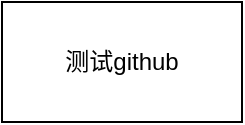 <mxfile version="19.0.3" type="github"><diagram id="RaNiFW3p9OoUsURwtMz2" name="Page-1"><mxGraphModel dx="1038" dy="515" grid="1" gridSize="10" guides="1" tooltips="1" connect="1" arrows="1" fold="1" page="1" pageScale="1" pageWidth="827" pageHeight="1169" math="0" shadow="0"><root><mxCell id="0"/><mxCell id="1" parent="0"/><mxCell id="ALBf1Ahdj-yGmgJCyGnV-1" value="测试github" style="rounded=0;whiteSpace=wrap;html=1;" vertex="1" parent="1"><mxGeometry x="320" y="170" width="120" height="60" as="geometry"/></mxCell></root></mxGraphModel></diagram></mxfile>